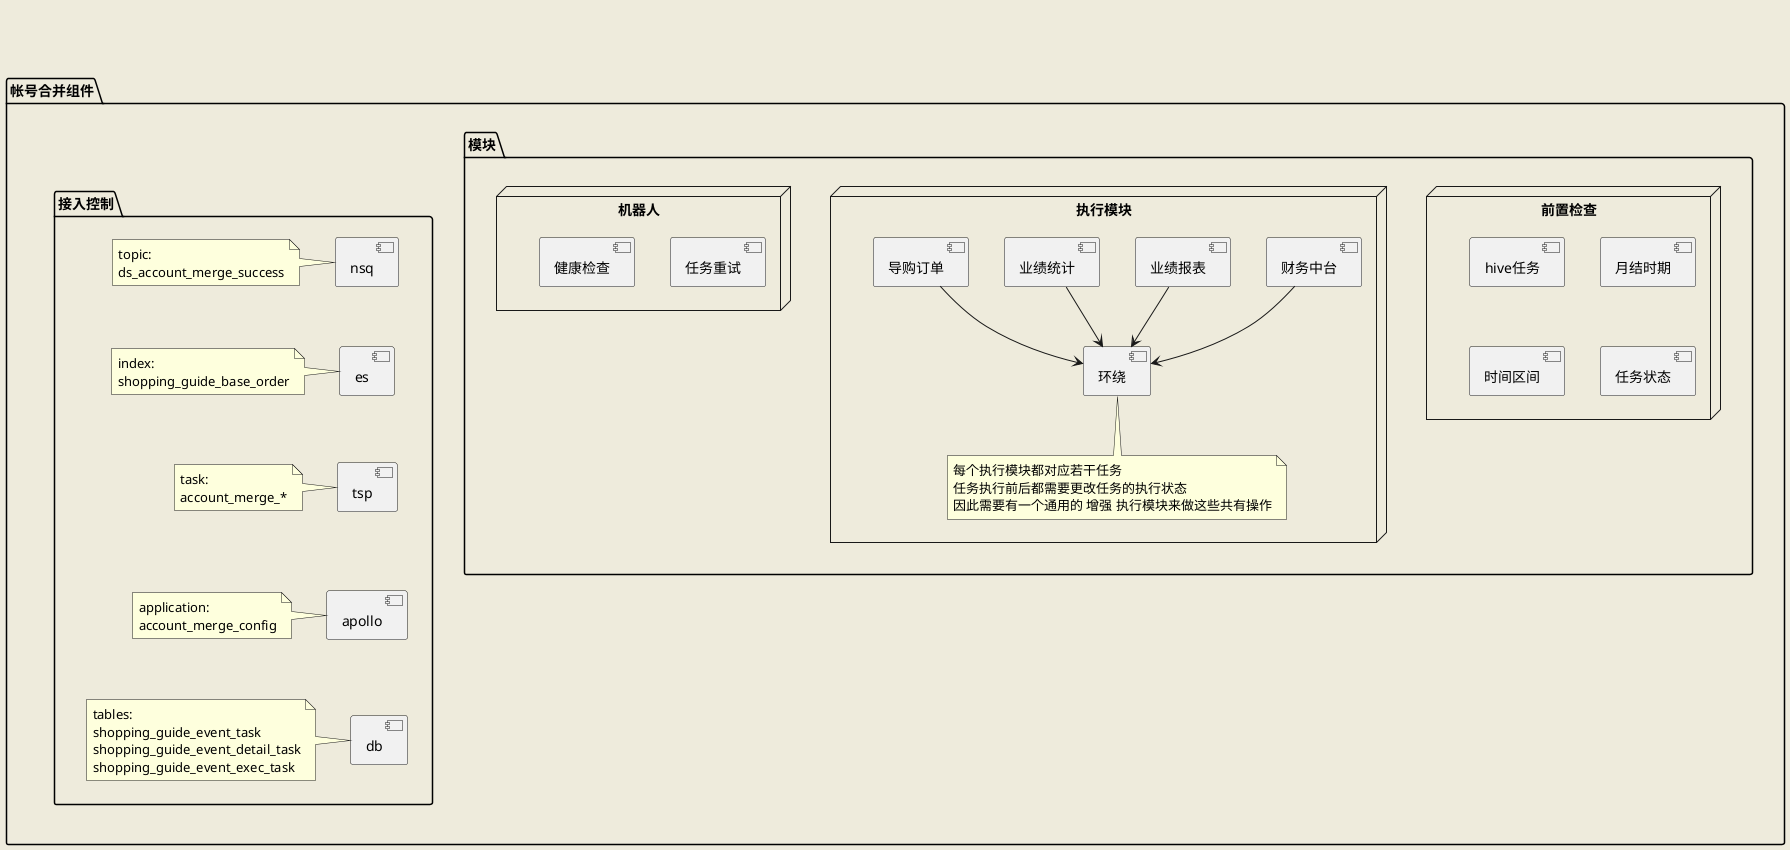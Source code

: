 @startuml
'https://plantuml.com/sequence-diagram
'top to bottom direction替换为left to right direction

skinparam backgroundColor #EEEBDC

skinparam sequence {
    LifeLineBackgroundColor grey
}

top to bottom direction

package 帐号合并组件 {
  package 模块 {
    node 前置检查 {
          [hive任务]
          [月结时期]
          [时间区间]
          [任务状态]
    }

    node 执行模块 {
        [财务中台]
        [业绩报表]
        [业绩统计]
        [导购订单]
        [环绕]
        note bottom of [环绕]
            每个执行模块都对应若干任务
            任务执行前后都需要更改任务的执行状态
            因此需要有一个通用的 增强 执行模块来做这些共有操作
        end note
        [财务中台] --> [环绕]
        [业绩报表] --> [环绕]
        [业绩统计] --> [环绕]
        [导购订单] --> [环绕]
    }

    node 机器人 {
        [任务重试]
        [健康检查]
    }

   前置检查 -[hidden]>执行模块
   执行模块 -[hidden]>机器人
  }

  package 接入控制 {
    [nsq]
    note left
        topic:
        ds_account_merge_success
    end note

    [es]
    note left
        index:
        shopping_guide_base_order
    end note

    [tsp]
    note left
        task:
        account_merge_*
    end note

    [apollo]
    note left
        application:
        account_merge_config
    end note

    [db]
    note left
        tables:
        shopping_guide_event_task
        shopping_guide_event_detail_task
        shopping_guide_event_exec_task
    end note

    [nsq] --[hidden]>[es]
    [es] --[hidden]>[tsp]
    [tsp] --[hidden]>[apollo]
    [apollo] --[hidden]>[db]
  }
}

帐号合并组件 -[hidden]> 接入控制

@enduml